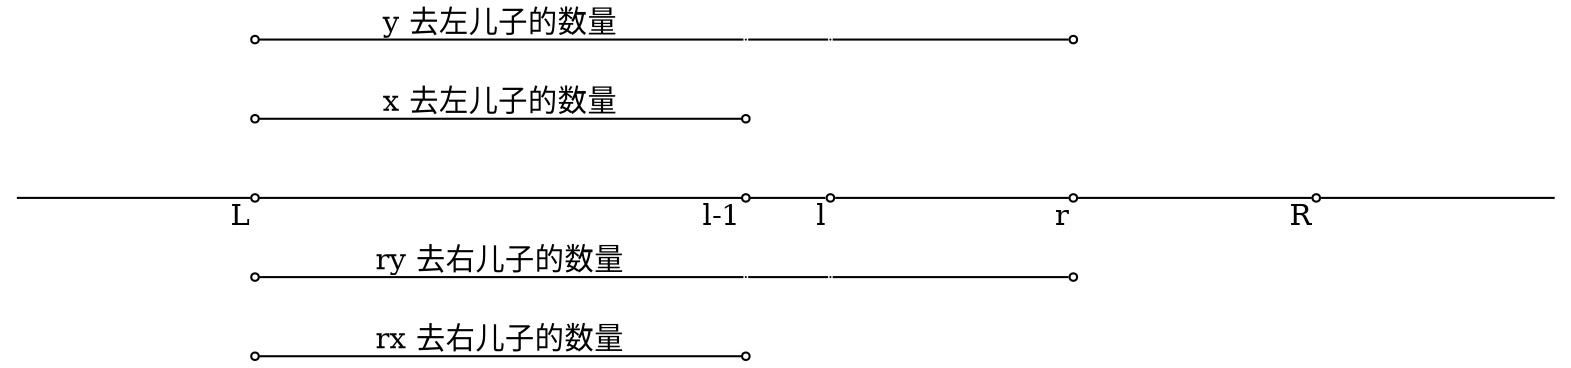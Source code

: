 graph hfs {
    node[shape=point fixedsize=true style=filled fillcolor=white colorscheme=accent8 ];
    edge [minlen=3];
    rankdir=LR;
    {
        b1--b2[style=invis];
        b2--b3[label="rx 去右儿子的数量"];
        b3--b4[minlen=1 style=invis];
        b4--b5[style=invis];
        b1[style=invis];
        b4[style=invis];
        b5[style=invis];
    }
    {
        c1--c2[style=invis];
        c2--c3[label="ry 去右儿子的数量"];
        c3--c4[minlen=1 stale=invis];
        c4--c5;
        c3[height=0 width=0]
        c4[height=0 width=0]
        c1[style=invis];
    }

    x1--L;
    L--l_1;
    l_1--l[minlen=1];
    l--r;
    r--R;
    R--x2;
    x1,x2[style=invis];
    L[xlabel="L"];
    l_1[xlabel="l-1"];
    l[xlabel="l"];
    r[xlabel="r"];
    R[xlabel="R"];
    {
        y1--y2[style=invis];
        y2--y3[label="x 去左儿子的数量"];
        y3--y4[minlen=1 style=invis];
        y4--y5[style=invis];
        y1[style=invis];
        y4[style=invis];
        y5[style=invis];
    }
    {
        a1--a2[style=invis];
        a2--a3[label="y 去左儿子的数量"];
        a3--a4[minlen=1 stale=invis];
        a4--a5;
        a3[height=0 width=0]
        a4[height=0 width=0]
        a1[style=invis];
    }
}
